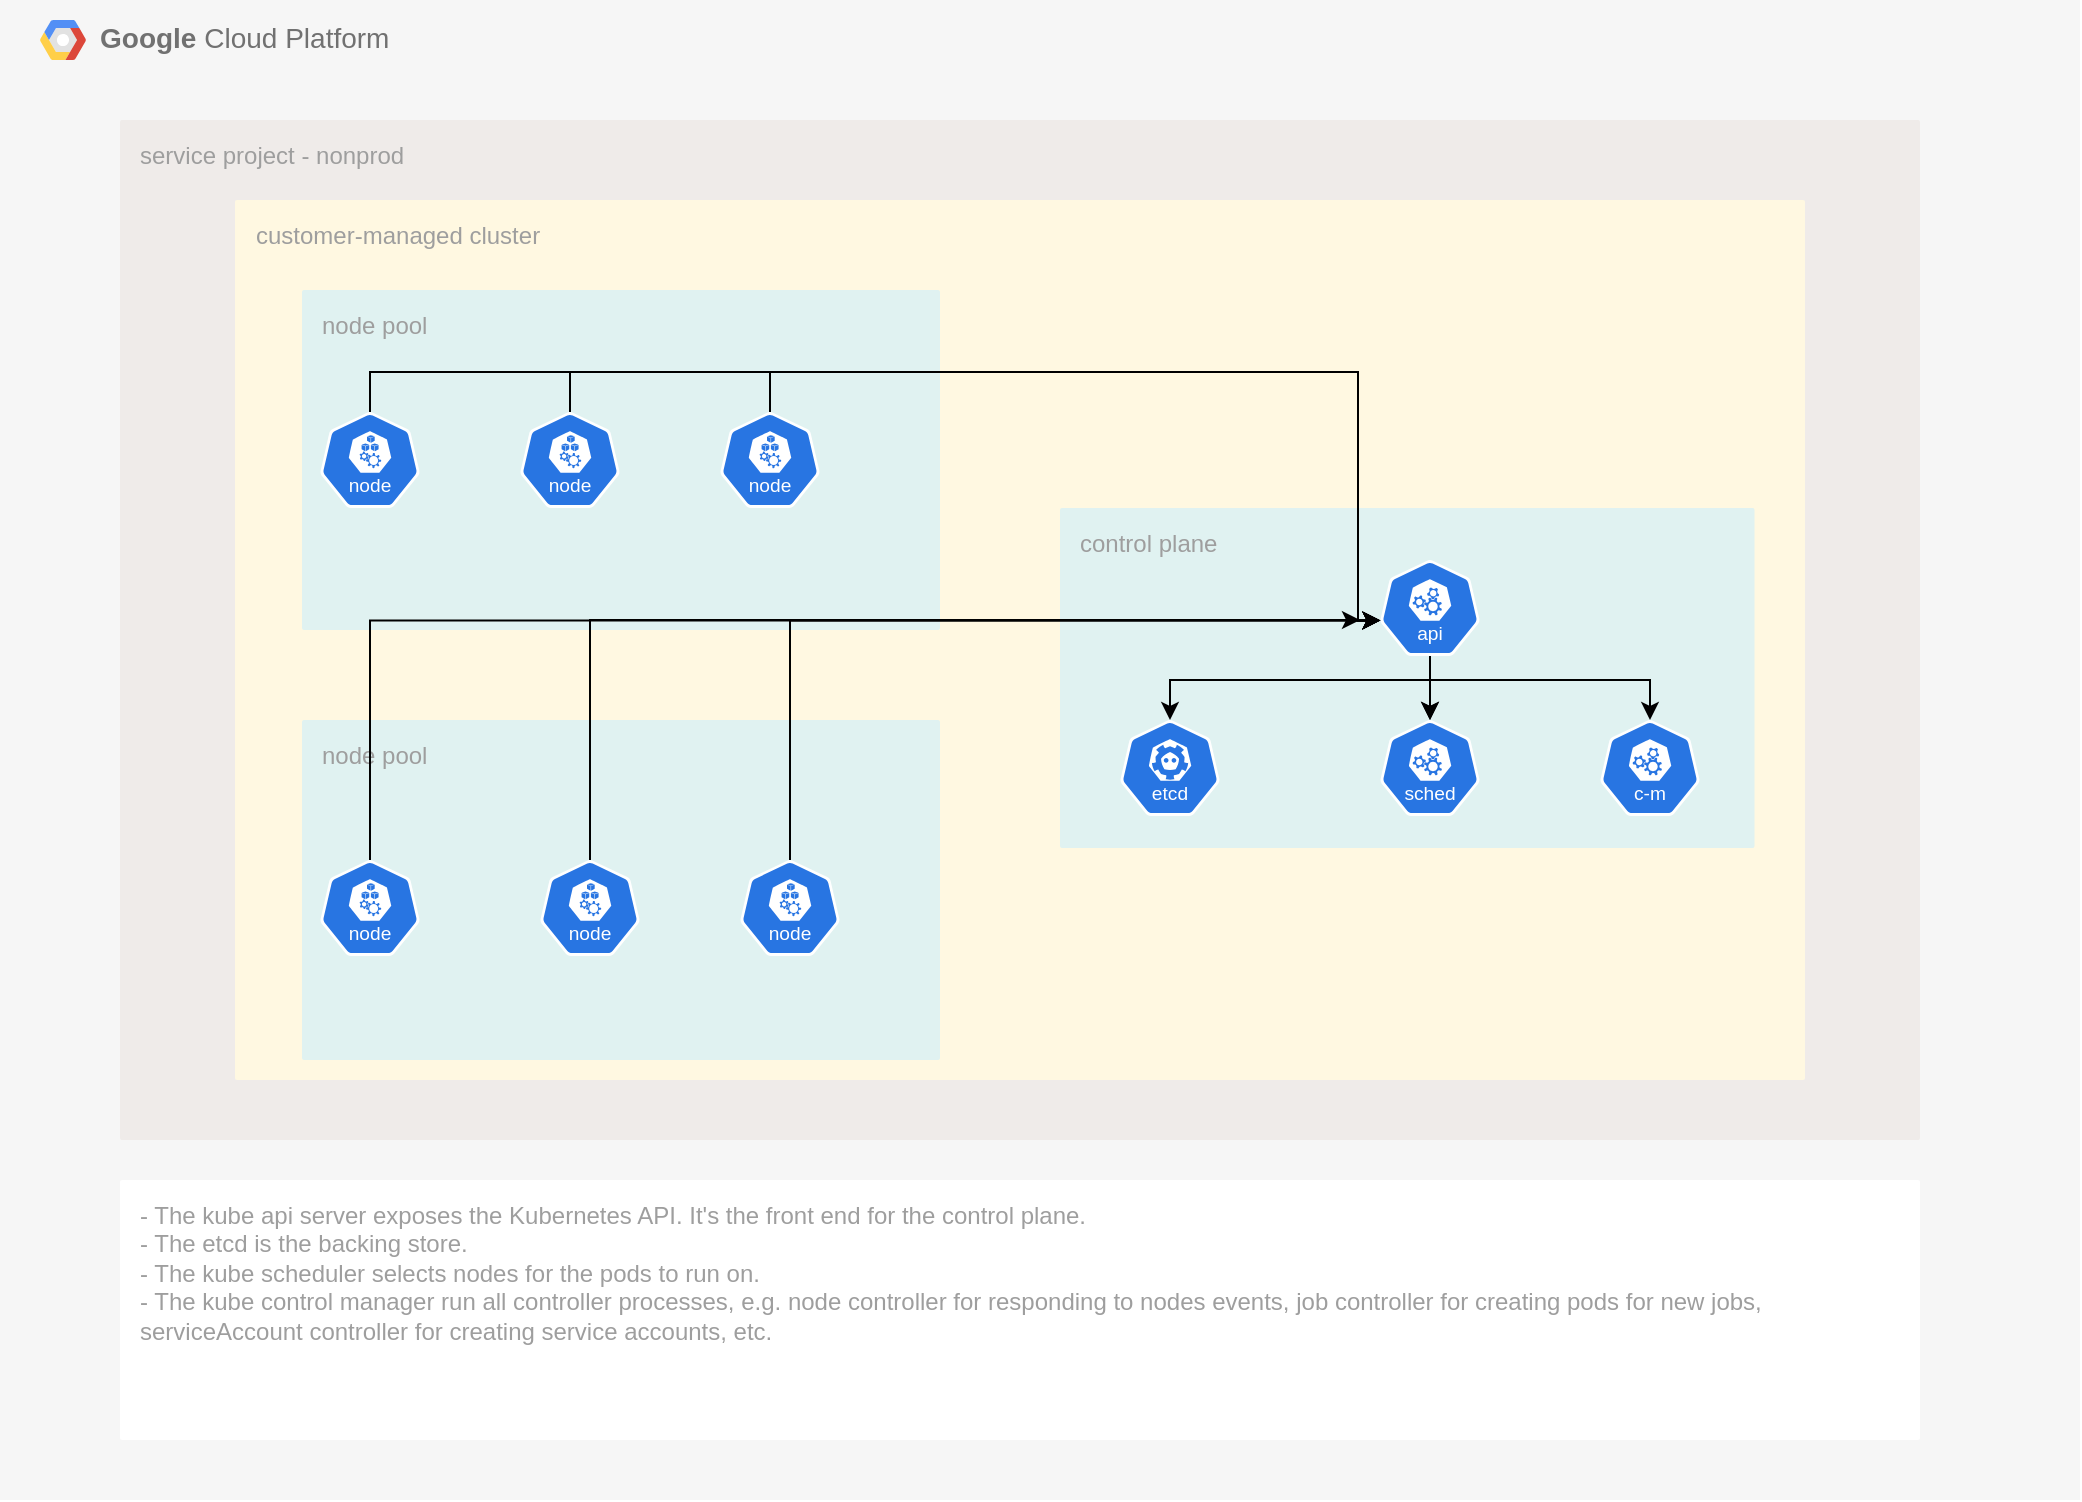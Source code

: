 <mxfile version="24.7.1" type="github" pages="2">
  <diagram id="f106602c-feb2-e66a-4537-3a34d633f6aa" name="Page-1">
    <mxGraphModel dx="2080" dy="2411" grid="1" gridSize="10" guides="1" tooltips="1" connect="1" arrows="1" fold="1" page="1" pageScale="1" pageWidth="1169" pageHeight="827" background="none" math="0" shadow="0">
      <root>
        <mxCell id="0" />
        <mxCell id="1" parent="0" />
        <mxCell id="zMwY8IwPzX_YL5THh6DS-24" value="&lt;b&gt;Google &lt;/b&gt;Cloud Platform" style="fillColor=#F6F6F6;strokeColor=none;shadow=0;gradientColor=none;fontSize=14;align=left;spacing=10;fontColor=#717171;9E9E9E;verticalAlign=top;spacingTop=-4;fontStyle=0;spacingLeft=40;html=1;movable=1;resizable=1;rotatable=1;deletable=1;editable=1;locked=0;connectable=1;" parent="1" vertex="1">
          <mxGeometry x="-10" y="-1470" width="1040" height="750" as="geometry" />
        </mxCell>
        <mxCell id="zMwY8IwPzX_YL5THh6DS-31" value="service project - nonprod" style="sketch=0;points=[[0,0,0],[0.25,0,0],[0.5,0,0],[0.75,0,0],[1,0,0],[1,0.25,0],[1,0.5,0],[1,0.75,0],[1,1,0],[0.75,1,0],[0.5,1,0],[0.25,1,0],[0,1,0],[0,0.75,0],[0,0.5,0],[0,0.25,0]];rounded=1;absoluteArcSize=1;arcSize=2;html=1;strokeColor=none;gradientColor=none;shadow=0;dashed=0;fontSize=12;fontColor=#9E9E9E;align=left;verticalAlign=top;spacing=10;spacingTop=-4;whiteSpace=wrap;fillColor=#EFEBE9;movable=1;resizable=1;rotatable=1;deletable=1;editable=1;locked=0;connectable=1;" parent="zMwY8IwPzX_YL5THh6DS-24" vertex="1">
          <mxGeometry x="60" y="60" width="900" height="510" as="geometry" />
        </mxCell>
        <mxCell id="zMwY8IwPzX_YL5THh6DS-35" value="customer-managed cluster" style="sketch=0;points=[[0,0,0],[0.25,0,0],[0.5,0,0],[0.75,0,0],[1,0,0],[1,0.25,0],[1,0.5,0],[1,0.75,0],[1,1,0],[0.75,1,0],[0.5,1,0],[0.25,1,0],[0,1,0],[0,0.75,0],[0,0.5,0],[0,0.25,0]];rounded=1;absoluteArcSize=1;arcSize=2;html=1;strokeColor=none;gradientColor=none;shadow=0;dashed=0;fontSize=12;fontColor=#9E9E9E;align=left;verticalAlign=top;spacing=10;spacingTop=-4;whiteSpace=wrap;fillColor=#FFF8E1;movable=1;resizable=1;rotatable=1;deletable=1;editable=1;locked=0;connectable=1;" parent="zMwY8IwPzX_YL5THh6DS-24" vertex="1">
          <mxGeometry x="117.5" y="100" width="785" height="440" as="geometry" />
        </mxCell>
        <mxCell id="zMwY8IwPzX_YL5THh6DS-25" value="" style="shape=mxgraph.gcp2.google_cloud_platform;fillColor=#F6F6F6;strokeColor=none;shadow=0;gradientColor=none;" parent="zMwY8IwPzX_YL5THh6DS-24" vertex="1">
          <mxGeometry width="23" height="20" relative="1" as="geometry">
            <mxPoint x="20" y="10" as="offset" />
          </mxGeometry>
        </mxCell>
        <mxCell id="zMwY8IwPzX_YL5THh6DS-42" value="- The kube api server exposes the Kubernetes API. It&#39;s the front end for the control plane.&amp;nbsp;&lt;div&gt;- The etcd is the backing store.&lt;/div&gt;&lt;div&gt;- The kube scheduler selects nodes for the pods to run on.&lt;/div&gt;&lt;div&gt;- The kube control manager run all controller processes, e.g. node controller for responding to nodes events, job controller for creating pods for new jobs, serviceAccount controller for creating service accounts, etc.&lt;/div&gt;" style="sketch=0;points=[[0,0,0],[0.25,0,0],[0.5,0,0],[0.75,0,0],[1,0,0],[1,0.25,0],[1,0.5,0],[1,0.75,0],[1,1,0],[0.75,1,0],[0.5,1,0],[0.25,1,0],[0,1,0],[0,0.75,0],[0,0.5,0],[0,0.25,0]];rounded=1;absoluteArcSize=1;arcSize=2;html=1;strokeColor=none;gradientColor=none;shadow=0;dashed=0;fontSize=12;fontColor=#9E9E9E;align=left;verticalAlign=top;spacing=10;spacingTop=-4;whiteSpace=wrap;movable=1;resizable=1;rotatable=1;deletable=1;editable=1;locked=0;connectable=1;" parent="zMwY8IwPzX_YL5THh6DS-24" vertex="1">
          <mxGeometry x="60" y="590" width="900" height="130" as="geometry" />
        </mxCell>
        <mxCell id="zMwY8IwPzX_YL5THh6DS-50" value="control plane" style="sketch=0;points=[[0,0,0],[0.25,0,0],[0.5,0,0],[0.75,0,0],[1,0,0],[1,0.25,0],[1,0.5,0],[1,0.75,0],[1,1,0],[0.75,1,0],[0.5,1,0],[0.25,1,0],[0,1,0],[0,0.75,0],[0,0.5,0],[0,0.25,0]];rounded=1;absoluteArcSize=1;arcSize=2;html=1;strokeColor=none;gradientColor=none;shadow=0;dashed=0;fontSize=12;fontColor=#9E9E9E;align=left;verticalAlign=top;spacing=10;spacingTop=-4;whiteSpace=wrap;fillColor=#E0F2F1;" parent="zMwY8IwPzX_YL5THh6DS-24" vertex="1">
          <mxGeometry x="530" y="254" width="347.26" height="170" as="geometry" />
        </mxCell>
        <mxCell id="zMwY8IwPzX_YL5THh6DS-54" value="" style="aspect=fixed;sketch=0;html=1;dashed=0;whitespace=wrap;verticalLabelPosition=bottom;verticalAlign=top;fillColor=#2875E2;strokeColor=#ffffff;points=[[0.005,0.63,0],[0.1,0.2,0],[0.9,0.2,0],[0.5,0,0],[0.995,0.63,0],[0.72,0.99,0],[0.5,1,0],[0.28,0.99,0]];shape=mxgraph.kubernetes.icon2;kubernetesLabel=1;prIcon=etcd" parent="zMwY8IwPzX_YL5THh6DS-24" vertex="1">
          <mxGeometry x="560" y="360" width="50" height="48" as="geometry" />
        </mxCell>
        <mxCell id="zMwY8IwPzX_YL5THh6DS-57" value="" style="aspect=fixed;sketch=0;html=1;dashed=0;whitespace=wrap;verticalLabelPosition=bottom;verticalAlign=top;fillColor=#2875E2;strokeColor=#ffffff;points=[[0.005,0.63,0],[0.1,0.2,0],[0.9,0.2,0],[0.5,0,0],[0.995,0.63,0],[0.72,0.99,0],[0.5,1,0],[0.28,0.99,0]];shape=mxgraph.kubernetes.icon2;kubernetesLabel=1;prIcon=c_m" parent="zMwY8IwPzX_YL5THh6DS-24" vertex="1">
          <mxGeometry x="800" y="360" width="50" height="48" as="geometry" />
        </mxCell>
        <mxCell id="zMwY8IwPzX_YL5THh6DS-67" style="edgeStyle=orthogonalEdgeStyle;rounded=0;orthogonalLoop=1;jettySize=auto;html=1;exitX=0.5;exitY=1;exitDx=0;exitDy=0;exitPerimeter=0;" parent="zMwY8IwPzX_YL5THh6DS-24" source="zMwY8IwPzX_YL5THh6DS-58" target="zMwY8IwPzX_YL5THh6DS-56" edge="1">
          <mxGeometry relative="1" as="geometry" />
        </mxCell>
        <mxCell id="Gk1T6CSgQBNzKPXO_Ptl-14" style="edgeStyle=orthogonalEdgeStyle;rounded=0;orthogonalLoop=1;jettySize=auto;html=1;exitX=0.5;exitY=1;exitDx=0;exitDy=0;exitPerimeter=0;" parent="zMwY8IwPzX_YL5THh6DS-24" source="zMwY8IwPzX_YL5THh6DS-58" target="zMwY8IwPzX_YL5THh6DS-54" edge="1">
          <mxGeometry relative="1" as="geometry">
            <Array as="points">
              <mxPoint x="715" y="340" />
              <mxPoint x="585" y="340" />
            </Array>
          </mxGeometry>
        </mxCell>
        <mxCell id="zMwY8IwPzX_YL5THh6DS-58" value="" style="aspect=fixed;sketch=0;html=1;dashed=0;whitespace=wrap;verticalLabelPosition=bottom;verticalAlign=top;fillColor=#2875E2;strokeColor=#ffffff;points=[[0.005,0.63,0],[0.1,0.2,0],[0.9,0.2,0],[0.5,0,0],[0.995,0.63,0],[0.72,0.99,0],[0.5,1,0],[0.28,0.99,0]];shape=mxgraph.kubernetes.icon2;kubernetesLabel=1;prIcon=api" parent="zMwY8IwPzX_YL5THh6DS-24" vertex="1">
          <mxGeometry x="690" y="280" width="50" height="48" as="geometry" />
        </mxCell>
        <mxCell id="Gk1T6CSgQBNzKPXO_Ptl-3" value="node pool" style="sketch=0;points=[[0,0,0],[0.25,0,0],[0.5,0,0],[0.75,0,0],[1,0,0],[1,0.25,0],[1,0.5,0],[1,0.75,0],[1,1,0],[0.75,1,0],[0.5,1,0],[0.25,1,0],[0,1,0],[0,0.75,0],[0,0.5,0],[0,0.25,0]];rounded=1;absoluteArcSize=1;arcSize=2;html=1;strokeColor=none;gradientColor=none;shadow=0;dashed=0;fontSize=12;fontColor=#9E9E9E;align=left;verticalAlign=top;spacing=10;spacingTop=-4;whiteSpace=wrap;fillColor=#E0F2F1;" parent="zMwY8IwPzX_YL5THh6DS-24" vertex="1">
          <mxGeometry x="151" y="360" width="319" height="170" as="geometry" />
        </mxCell>
        <mxCell id="Gk1T6CSgQBNzKPXO_Ptl-2" value="node pool" style="sketch=0;points=[[0,0,0],[0.25,0,0],[0.5,0,0],[0.75,0,0],[1,0,0],[1,0.25,0],[1,0.5,0],[1,0.75,0],[1,1,0],[0.75,1,0],[0.5,1,0],[0.25,1,0],[0,1,0],[0,0.75,0],[0,0.5,0],[0,0.25,0]];rounded=1;absoluteArcSize=1;arcSize=2;html=1;strokeColor=none;gradientColor=none;shadow=0;dashed=0;fontSize=12;fontColor=#9E9E9E;align=left;verticalAlign=top;spacing=10;spacingTop=-4;whiteSpace=wrap;fillColor=#E0F2F1;" parent="zMwY8IwPzX_YL5THh6DS-24" vertex="1">
          <mxGeometry x="151" y="145" width="319" height="170" as="geometry" />
        </mxCell>
        <mxCell id="zMwY8IwPzX_YL5THh6DS-55" value="" style="aspect=fixed;sketch=0;html=1;dashed=0;whitespace=wrap;verticalLabelPosition=bottom;verticalAlign=top;fillColor=#2875E2;strokeColor=#ffffff;points=[[0.005,0.63,0],[0.1,0.2,0],[0.9,0.2,0],[0.5,0,0],[0.995,0.63,0],[0.72,0.99,0],[0.5,1,0],[0.28,0.99,0]];shape=mxgraph.kubernetes.icon2;kubernetesLabel=1;prIcon=node" parent="zMwY8IwPzX_YL5THh6DS-24" vertex="1">
          <mxGeometry x="160" y="206" width="50" height="48" as="geometry" />
        </mxCell>
        <mxCell id="zMwY8IwPzX_YL5THh6DS-61" value="" style="aspect=fixed;sketch=0;html=1;dashed=0;whitespace=wrap;verticalLabelPosition=bottom;verticalAlign=top;fillColor=#2875E2;strokeColor=#ffffff;points=[[0.005,0.63,0],[0.1,0.2,0],[0.9,0.2,0],[0.5,0,0],[0.995,0.63,0],[0.72,0.99,0],[0.5,1,0],[0.28,0.99,0]];shape=mxgraph.kubernetes.icon2;kubernetesLabel=1;prIcon=node" parent="zMwY8IwPzX_YL5THh6DS-24" vertex="1">
          <mxGeometry x="260" y="206" width="50" height="48" as="geometry" />
        </mxCell>
        <mxCell id="zMwY8IwPzX_YL5THh6DS-62" value="" style="aspect=fixed;sketch=0;html=1;dashed=0;whitespace=wrap;verticalLabelPosition=bottom;verticalAlign=top;fillColor=#2875E2;strokeColor=#ffffff;points=[[0.005,0.63,0],[0.1,0.2,0],[0.9,0.2,0],[0.5,0,0],[0.995,0.63,0],[0.72,0.99,0],[0.5,1,0],[0.28,0.99,0]];shape=mxgraph.kubernetes.icon2;kubernetesLabel=1;prIcon=node" parent="zMwY8IwPzX_YL5THh6DS-24" vertex="1">
          <mxGeometry x="360" y="206" width="50" height="48" as="geometry" />
        </mxCell>
        <mxCell id="zMwY8IwPzX_YL5THh6DS-72" style="edgeStyle=orthogonalEdgeStyle;rounded=0;orthogonalLoop=1;jettySize=auto;html=1;exitX=0.5;exitY=0;exitDx=0;exitDy=0;exitPerimeter=0;entryX=0.005;entryY=0.63;entryDx=0;entryDy=0;entryPerimeter=0;" parent="zMwY8IwPzX_YL5THh6DS-24" source="zMwY8IwPzX_YL5THh6DS-55" target="zMwY8IwPzX_YL5THh6DS-58" edge="1">
          <mxGeometry relative="1" as="geometry">
            <Array as="points">
              <mxPoint x="185" y="186" />
              <mxPoint x="679" y="186" />
            </Array>
          </mxGeometry>
        </mxCell>
        <mxCell id="zMwY8IwPzX_YL5THh6DS-70" style="edgeStyle=orthogonalEdgeStyle;rounded=0;orthogonalLoop=1;jettySize=auto;html=1;exitX=0.5;exitY=0;exitDx=0;exitDy=0;exitPerimeter=0;entryX=0.005;entryY=0.63;entryDx=0;entryDy=0;entryPerimeter=0;" parent="zMwY8IwPzX_YL5THh6DS-24" source="zMwY8IwPzX_YL5THh6DS-61" target="zMwY8IwPzX_YL5THh6DS-58" edge="1">
          <mxGeometry relative="1" as="geometry">
            <Array as="points">
              <mxPoint x="285" y="186" />
              <mxPoint x="679" y="186" />
            </Array>
          </mxGeometry>
        </mxCell>
        <mxCell id="zMwY8IwPzX_YL5THh6DS-69" style="edgeStyle=orthogonalEdgeStyle;rounded=0;orthogonalLoop=1;jettySize=auto;html=1;exitX=0.5;exitY=0;exitDx=0;exitDy=0;exitPerimeter=0;entryX=0.005;entryY=0.63;entryDx=0;entryDy=0;entryPerimeter=0;" parent="zMwY8IwPzX_YL5THh6DS-24" source="zMwY8IwPzX_YL5THh6DS-62" target="zMwY8IwPzX_YL5THh6DS-58" edge="1">
          <mxGeometry relative="1" as="geometry">
            <Array as="points">
              <mxPoint x="385" y="186" />
              <mxPoint x="679" y="186" />
            </Array>
          </mxGeometry>
        </mxCell>
        <mxCell id="Gk1T6CSgQBNzKPXO_Ptl-4" value="" style="edgeStyle=orthogonalEdgeStyle;rounded=0;orthogonalLoop=1;jettySize=auto;html=1;exitX=0.5;exitY=1;exitDx=0;exitDy=0;exitPerimeter=0;entryX=0.5;entryY=0;entryDx=0;entryDy=0;entryPerimeter=0;" parent="zMwY8IwPzX_YL5THh6DS-24" source="zMwY8IwPzX_YL5THh6DS-58" target="zMwY8IwPzX_YL5THh6DS-56" edge="1">
          <mxGeometry relative="1" as="geometry">
            <mxPoint x="674" y="-1252" as="sourcePoint" />
            <mxPoint x="805" y="-1010" as="targetPoint" />
          </mxGeometry>
        </mxCell>
        <mxCell id="zMwY8IwPzX_YL5THh6DS-56" value="" style="aspect=fixed;sketch=0;html=1;dashed=0;whitespace=wrap;verticalLabelPosition=bottom;verticalAlign=top;fillColor=#2875E2;strokeColor=#ffffff;points=[[0.005,0.63,0],[0.1,0.2,0],[0.9,0.2,0],[0.5,0,0],[0.995,0.63,0],[0.72,0.99,0],[0.5,1,0],[0.28,0.99,0]];shape=mxgraph.kubernetes.icon2;kubernetesLabel=1;prIcon=sched" parent="zMwY8IwPzX_YL5THh6DS-24" vertex="1">
          <mxGeometry x="690" y="360" width="50" height="48" as="geometry" />
        </mxCell>
        <mxCell id="Gk1T6CSgQBNzKPXO_Ptl-5" value="" style="aspect=fixed;sketch=0;html=1;dashed=0;whitespace=wrap;verticalLabelPosition=bottom;verticalAlign=top;fillColor=#2875E2;strokeColor=#ffffff;points=[[0.005,0.63,0],[0.1,0.2,0],[0.9,0.2,0],[0.5,0,0],[0.995,0.63,0],[0.72,0.99,0],[0.5,1,0],[0.28,0.99,0]];shape=mxgraph.kubernetes.icon2;kubernetesLabel=1;prIcon=node" parent="zMwY8IwPzX_YL5THh6DS-24" vertex="1">
          <mxGeometry x="160" y="430" width="50" height="48" as="geometry" />
        </mxCell>
        <mxCell id="Gk1T6CSgQBNzKPXO_Ptl-12" style="edgeStyle=orthogonalEdgeStyle;rounded=0;orthogonalLoop=1;jettySize=auto;html=1;exitX=0.5;exitY=0;exitDx=0;exitDy=0;exitPerimeter=0;" parent="zMwY8IwPzX_YL5THh6DS-24" source="Gk1T6CSgQBNzKPXO_Ptl-6" edge="1">
          <mxGeometry relative="1" as="geometry">
            <mxPoint x="680" y="310" as="targetPoint" />
            <Array as="points">
              <mxPoint x="295" y="310" />
            </Array>
          </mxGeometry>
        </mxCell>
        <mxCell id="Gk1T6CSgQBNzKPXO_Ptl-6" value="" style="aspect=fixed;sketch=0;html=1;dashed=0;whitespace=wrap;verticalLabelPosition=bottom;verticalAlign=top;fillColor=#2875E2;strokeColor=#ffffff;points=[[0.005,0.63,0],[0.1,0.2,0],[0.9,0.2,0],[0.5,0,0],[0.995,0.63,0],[0.72,0.99,0],[0.5,1,0],[0.28,0.99,0]];shape=mxgraph.kubernetes.icon2;kubernetesLabel=1;prIcon=node" parent="zMwY8IwPzX_YL5THh6DS-24" vertex="1">
          <mxGeometry x="270" y="430" width="50" height="48" as="geometry" />
        </mxCell>
        <mxCell id="Gk1T6CSgQBNzKPXO_Ptl-7" value="" style="aspect=fixed;sketch=0;html=1;dashed=0;whitespace=wrap;verticalLabelPosition=bottom;verticalAlign=top;fillColor=#2875E2;strokeColor=#ffffff;points=[[0.005,0.63,0],[0.1,0.2,0],[0.9,0.2,0],[0.5,0,0],[0.995,0.63,0],[0.72,0.99,0],[0.5,1,0],[0.28,0.99,0]];shape=mxgraph.kubernetes.icon2;kubernetesLabel=1;prIcon=node" parent="zMwY8IwPzX_YL5THh6DS-24" vertex="1">
          <mxGeometry x="370" y="430" width="50" height="48" as="geometry" />
        </mxCell>
        <mxCell id="Gk1T6CSgQBNzKPXO_Ptl-11" style="edgeStyle=orthogonalEdgeStyle;rounded=0;orthogonalLoop=1;jettySize=auto;html=1;exitX=0.5;exitY=0;exitDx=0;exitDy=0;exitPerimeter=0;entryX=0.005;entryY=0.63;entryDx=0;entryDy=0;entryPerimeter=0;" parent="zMwY8IwPzX_YL5THh6DS-24" source="Gk1T6CSgQBNzKPXO_Ptl-5" target="zMwY8IwPzX_YL5THh6DS-58" edge="1">
          <mxGeometry relative="1" as="geometry" />
        </mxCell>
        <mxCell id="Gk1T6CSgQBNzKPXO_Ptl-13" style="edgeStyle=orthogonalEdgeStyle;rounded=0;orthogonalLoop=1;jettySize=auto;html=1;exitX=0.5;exitY=0;exitDx=0;exitDy=0;exitPerimeter=0;entryX=0.005;entryY=0.63;entryDx=0;entryDy=0;entryPerimeter=0;" parent="zMwY8IwPzX_YL5THh6DS-24" source="Gk1T6CSgQBNzKPXO_Ptl-7" target="zMwY8IwPzX_YL5THh6DS-58" edge="1">
          <mxGeometry relative="1" as="geometry" />
        </mxCell>
        <mxCell id="Gk1T6CSgQBNzKPXO_Ptl-15" style="edgeStyle=orthogonalEdgeStyle;rounded=0;orthogonalLoop=1;jettySize=auto;html=1;exitX=0.5;exitY=1;exitDx=0;exitDy=0;exitPerimeter=0;entryX=0.5;entryY=0;entryDx=0;entryDy=0;entryPerimeter=0;" parent="zMwY8IwPzX_YL5THh6DS-24" source="zMwY8IwPzX_YL5THh6DS-58" target="zMwY8IwPzX_YL5THh6DS-57" edge="1">
          <mxGeometry relative="1" as="geometry">
            <Array as="points">
              <mxPoint x="715" y="340" />
              <mxPoint x="825" y="340" />
            </Array>
          </mxGeometry>
        </mxCell>
      </root>
    </mxGraphModel>
  </diagram>
  <diagram id="dTyUVFgRSoxoaTM-pirx" name="Page-2">
    <mxGraphModel grid="1" page="1" gridSize="10" guides="1" tooltips="1" connect="1" arrows="1" fold="1" pageScale="1" pageWidth="827" pageHeight="1169" math="0" shadow="0">
      <root>
        <mxCell id="0" />
        <mxCell id="1" parent="0" />
      </root>
    </mxGraphModel>
  </diagram>
</mxfile>
